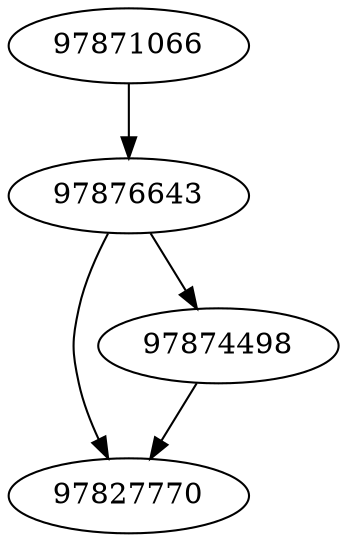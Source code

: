strict digraph  {
97871066;
97827770;
97876643;
97874498;
97871066 -> 97876643;
97876643 -> 97874498;
97876643 -> 97827770;
97874498 -> 97827770;
}
